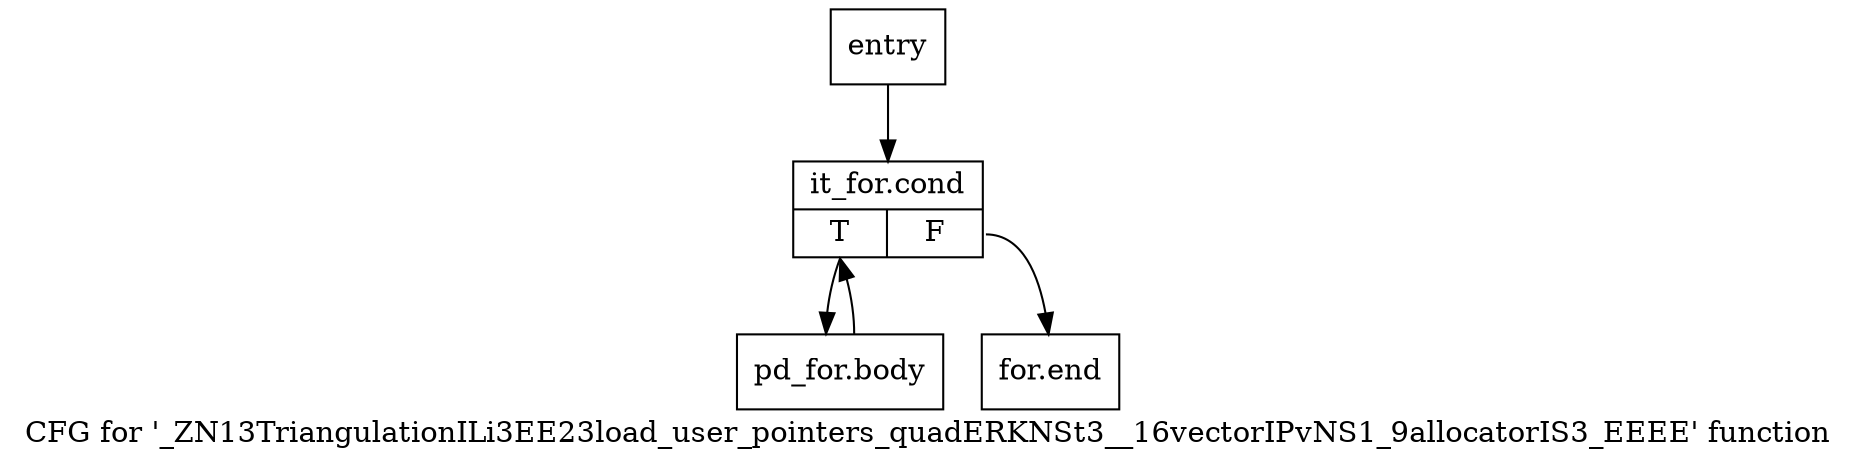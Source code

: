 digraph "CFG for '_ZN13TriangulationILi3EE23load_user_pointers_quadERKNSt3__16vectorIPvNS1_9allocatorIS3_EEEE' function" {
	label="CFG for '_ZN13TriangulationILi3EE23load_user_pointers_quadERKNSt3__16vectorIPvNS1_9allocatorIS3_EEEE' function";

	Node0x7ad4da0 [shape=record,label="{entry}"];
	Node0x7ad4da0 -> Node0x7ad4df0;
	Node0x7ad4df0 [shape=record,label="{it_for.cond|{<s0>T|<s1>F}}"];
	Node0x7ad4df0:s0 -> Node0x7ad4e40;
	Node0x7ad4df0:s1 -> Node0x7ad4e90;
	Node0x7ad4e40 [shape=record,label="{pd_for.body}"];
	Node0x7ad4e40 -> Node0x7ad4df0;
	Node0x7ad4e90 [shape=record,label="{for.end}"];
}
